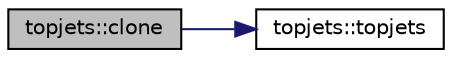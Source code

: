 digraph "topjets::clone"
{
 // INTERACTIVE_SVG=YES
 // LATEX_PDF_SIZE
  edge [fontname="Helvetica",fontsize="10",labelfontname="Helvetica",labelfontsize="10"];
  node [fontname="Helvetica",fontsize="10",shape=record];
  rankdir="LR";
  Node1 [label="topjets::clone",height=0.2,width=0.4,color="black", fillcolor="grey75", style="filled", fontcolor="black",tooltip=" "];
  Node1 -> Node2 [color="midnightblue",fontsize="10",style="solid",fontname="Helvetica"];
  Node2 [label="topjets::topjets",height=0.2,width=0.4,color="black", fillcolor="white", style="filled",URL="$classtopjets.html#a27ef38e8cfa84e31bc56ccd693137a90",tooltip=" "];
}
